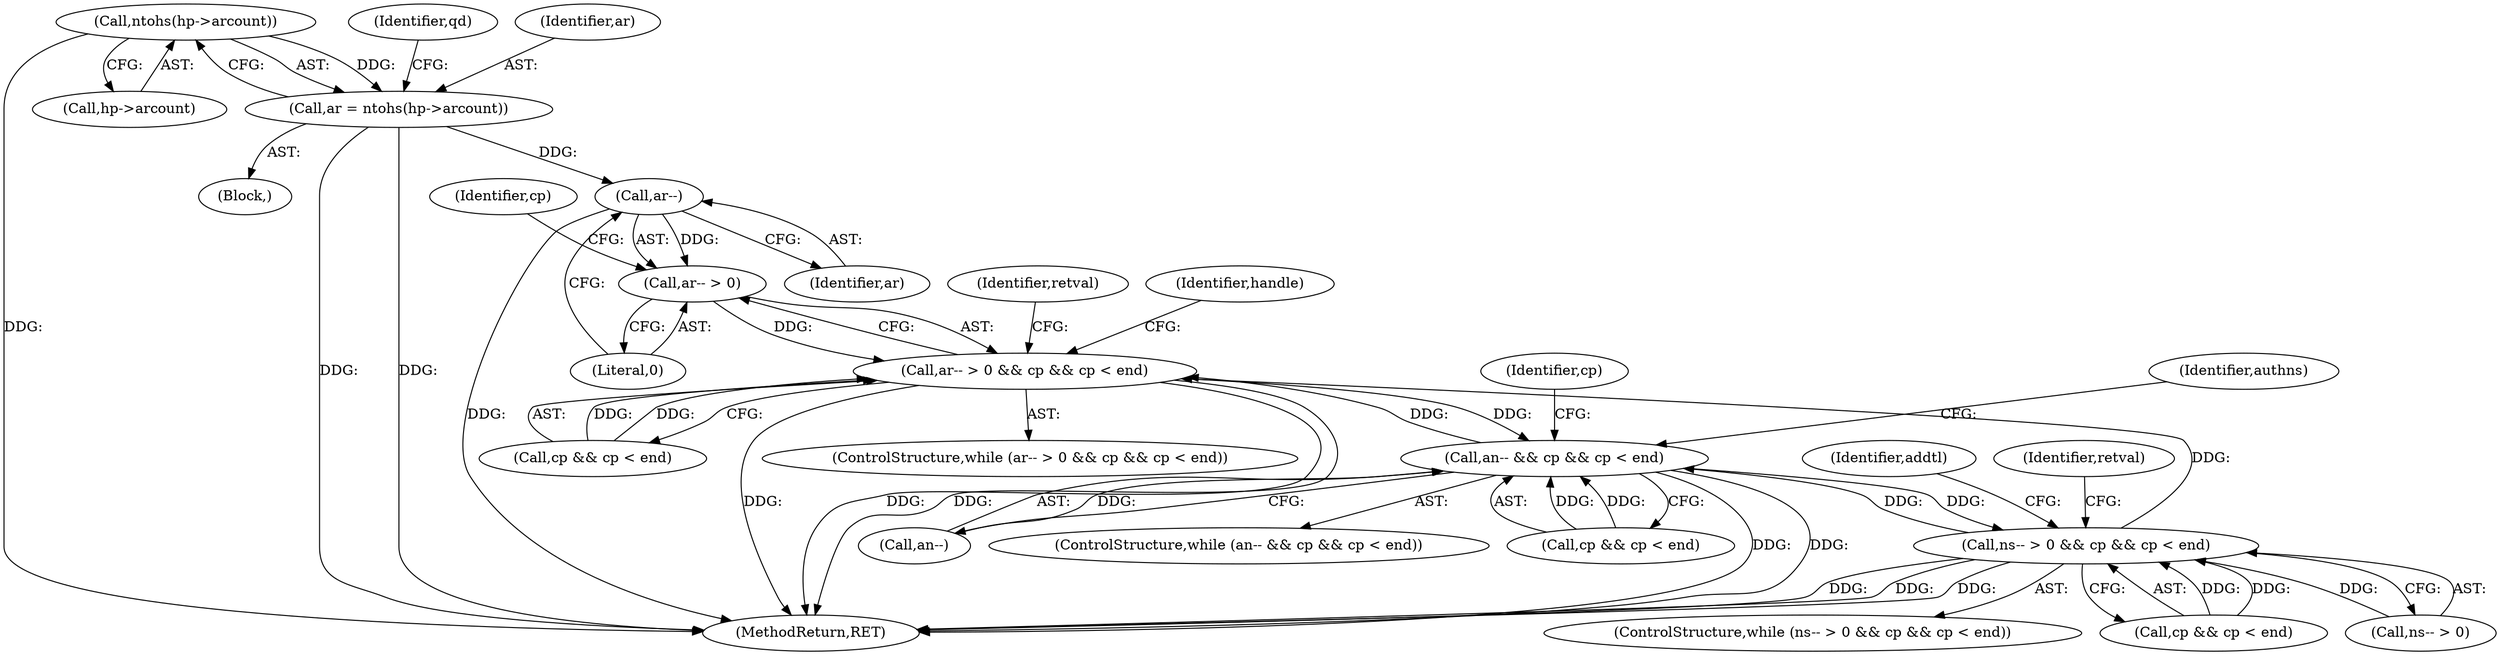 digraph "0_php-src_2fefae47716d501aec41c1102f3fd4531f070b05@pointer" {
"1000469" [label="(Call,ntohs(hp->arcount))"];
"1000467" [label="(Call,ar = ntohs(hp->arcount))"];
"1000579" [label="(Call,ar--)"];
"1000578" [label="(Call,ar-- > 0)"];
"1000577" [label="(Call,ar-- > 0 && cp && cp < end)"];
"1000500" [label="(Call,an-- && cp && cp < end)"];
"1000537" [label="(Call,ns-- > 0 && cp && cp < end)"];
"1000476" [label="(Identifier,qd)"];
"1000580" [label="(Identifier,ar)"];
"1000467" [label="(Call,ar = ntohs(hp->arcount))"];
"1000577" [label="(Call,ar-- > 0 && cp && cp < end)"];
"1000536" [label="(ControlStructure,while (ns-- > 0 && cp && cp < end))"];
"1000500" [label="(Call,an-- && cp && cp < end)"];
"1000574" [label="(Identifier,addtl)"];
"1000550" [label="(Identifier,retval)"];
"1000542" [label="(Call,cp && cp < end)"];
"1000396" [label="(Block,)"];
"1000537" [label="(Call,ns-- > 0 && cp && cp < end)"];
"1000576" [label="(ControlStructure,while (ar-- > 0 && cp && cp < end))"];
"1000578" [label="(Call,ar-- > 0)"];
"1000579" [label="(Call,ar--)"];
"1000533" [label="(Identifier,authns)"];
"1000499" [label="(ControlStructure,while (an-- && cp && cp < end))"];
"1000590" [label="(Identifier,retval)"];
"1000583" [label="(Identifier,cp)"];
"1000503" [label="(Call,cp && cp < end)"];
"1000581" [label="(Literal,0)"];
"1000469" [label="(Call,ntohs(hp->arcount))"];
"1000468" [label="(Identifier,ar)"];
"1000613" [label="(MethodReturn,RET)"];
"1000511" [label="(Identifier,cp)"];
"1000501" [label="(Call,an--)"];
"1000470" [label="(Call,hp->arcount)"];
"1000612" [label="(Identifier,handle)"];
"1000538" [label="(Call,ns-- > 0)"];
"1000582" [label="(Call,cp && cp < end)"];
"1000469" -> "1000467"  [label="AST: "];
"1000469" -> "1000470"  [label="CFG: "];
"1000470" -> "1000469"  [label="AST: "];
"1000467" -> "1000469"  [label="CFG: "];
"1000469" -> "1000613"  [label="DDG: "];
"1000469" -> "1000467"  [label="DDG: "];
"1000467" -> "1000396"  [label="AST: "];
"1000468" -> "1000467"  [label="AST: "];
"1000476" -> "1000467"  [label="CFG: "];
"1000467" -> "1000613"  [label="DDG: "];
"1000467" -> "1000613"  [label="DDG: "];
"1000467" -> "1000579"  [label="DDG: "];
"1000579" -> "1000578"  [label="AST: "];
"1000579" -> "1000580"  [label="CFG: "];
"1000580" -> "1000579"  [label="AST: "];
"1000581" -> "1000579"  [label="CFG: "];
"1000579" -> "1000613"  [label="DDG: "];
"1000579" -> "1000578"  [label="DDG: "];
"1000578" -> "1000577"  [label="AST: "];
"1000578" -> "1000581"  [label="CFG: "];
"1000581" -> "1000578"  [label="AST: "];
"1000583" -> "1000578"  [label="CFG: "];
"1000577" -> "1000578"  [label="CFG: "];
"1000578" -> "1000577"  [label="DDG: "];
"1000577" -> "1000576"  [label="AST: "];
"1000577" -> "1000582"  [label="CFG: "];
"1000582" -> "1000577"  [label="AST: "];
"1000590" -> "1000577"  [label="CFG: "];
"1000612" -> "1000577"  [label="CFG: "];
"1000577" -> "1000613"  [label="DDG: "];
"1000577" -> "1000613"  [label="DDG: "];
"1000577" -> "1000613"  [label="DDG: "];
"1000577" -> "1000500"  [label="DDG: "];
"1000500" -> "1000577"  [label="DDG: "];
"1000537" -> "1000577"  [label="DDG: "];
"1000582" -> "1000577"  [label="DDG: "];
"1000582" -> "1000577"  [label="DDG: "];
"1000500" -> "1000499"  [label="AST: "];
"1000500" -> "1000501"  [label="CFG: "];
"1000500" -> "1000503"  [label="CFG: "];
"1000501" -> "1000500"  [label="AST: "];
"1000503" -> "1000500"  [label="AST: "];
"1000511" -> "1000500"  [label="CFG: "];
"1000533" -> "1000500"  [label="CFG: "];
"1000500" -> "1000613"  [label="DDG: "];
"1000500" -> "1000613"  [label="DDG: "];
"1000501" -> "1000500"  [label="DDG: "];
"1000537" -> "1000500"  [label="DDG: "];
"1000503" -> "1000500"  [label="DDG: "];
"1000503" -> "1000500"  [label="DDG: "];
"1000500" -> "1000537"  [label="DDG: "];
"1000537" -> "1000536"  [label="AST: "];
"1000537" -> "1000538"  [label="CFG: "];
"1000537" -> "1000542"  [label="CFG: "];
"1000538" -> "1000537"  [label="AST: "];
"1000542" -> "1000537"  [label="AST: "];
"1000550" -> "1000537"  [label="CFG: "];
"1000574" -> "1000537"  [label="CFG: "];
"1000537" -> "1000613"  [label="DDG: "];
"1000537" -> "1000613"  [label="DDG: "];
"1000537" -> "1000613"  [label="DDG: "];
"1000538" -> "1000537"  [label="DDG: "];
"1000542" -> "1000537"  [label="DDG: "];
"1000542" -> "1000537"  [label="DDG: "];
}
